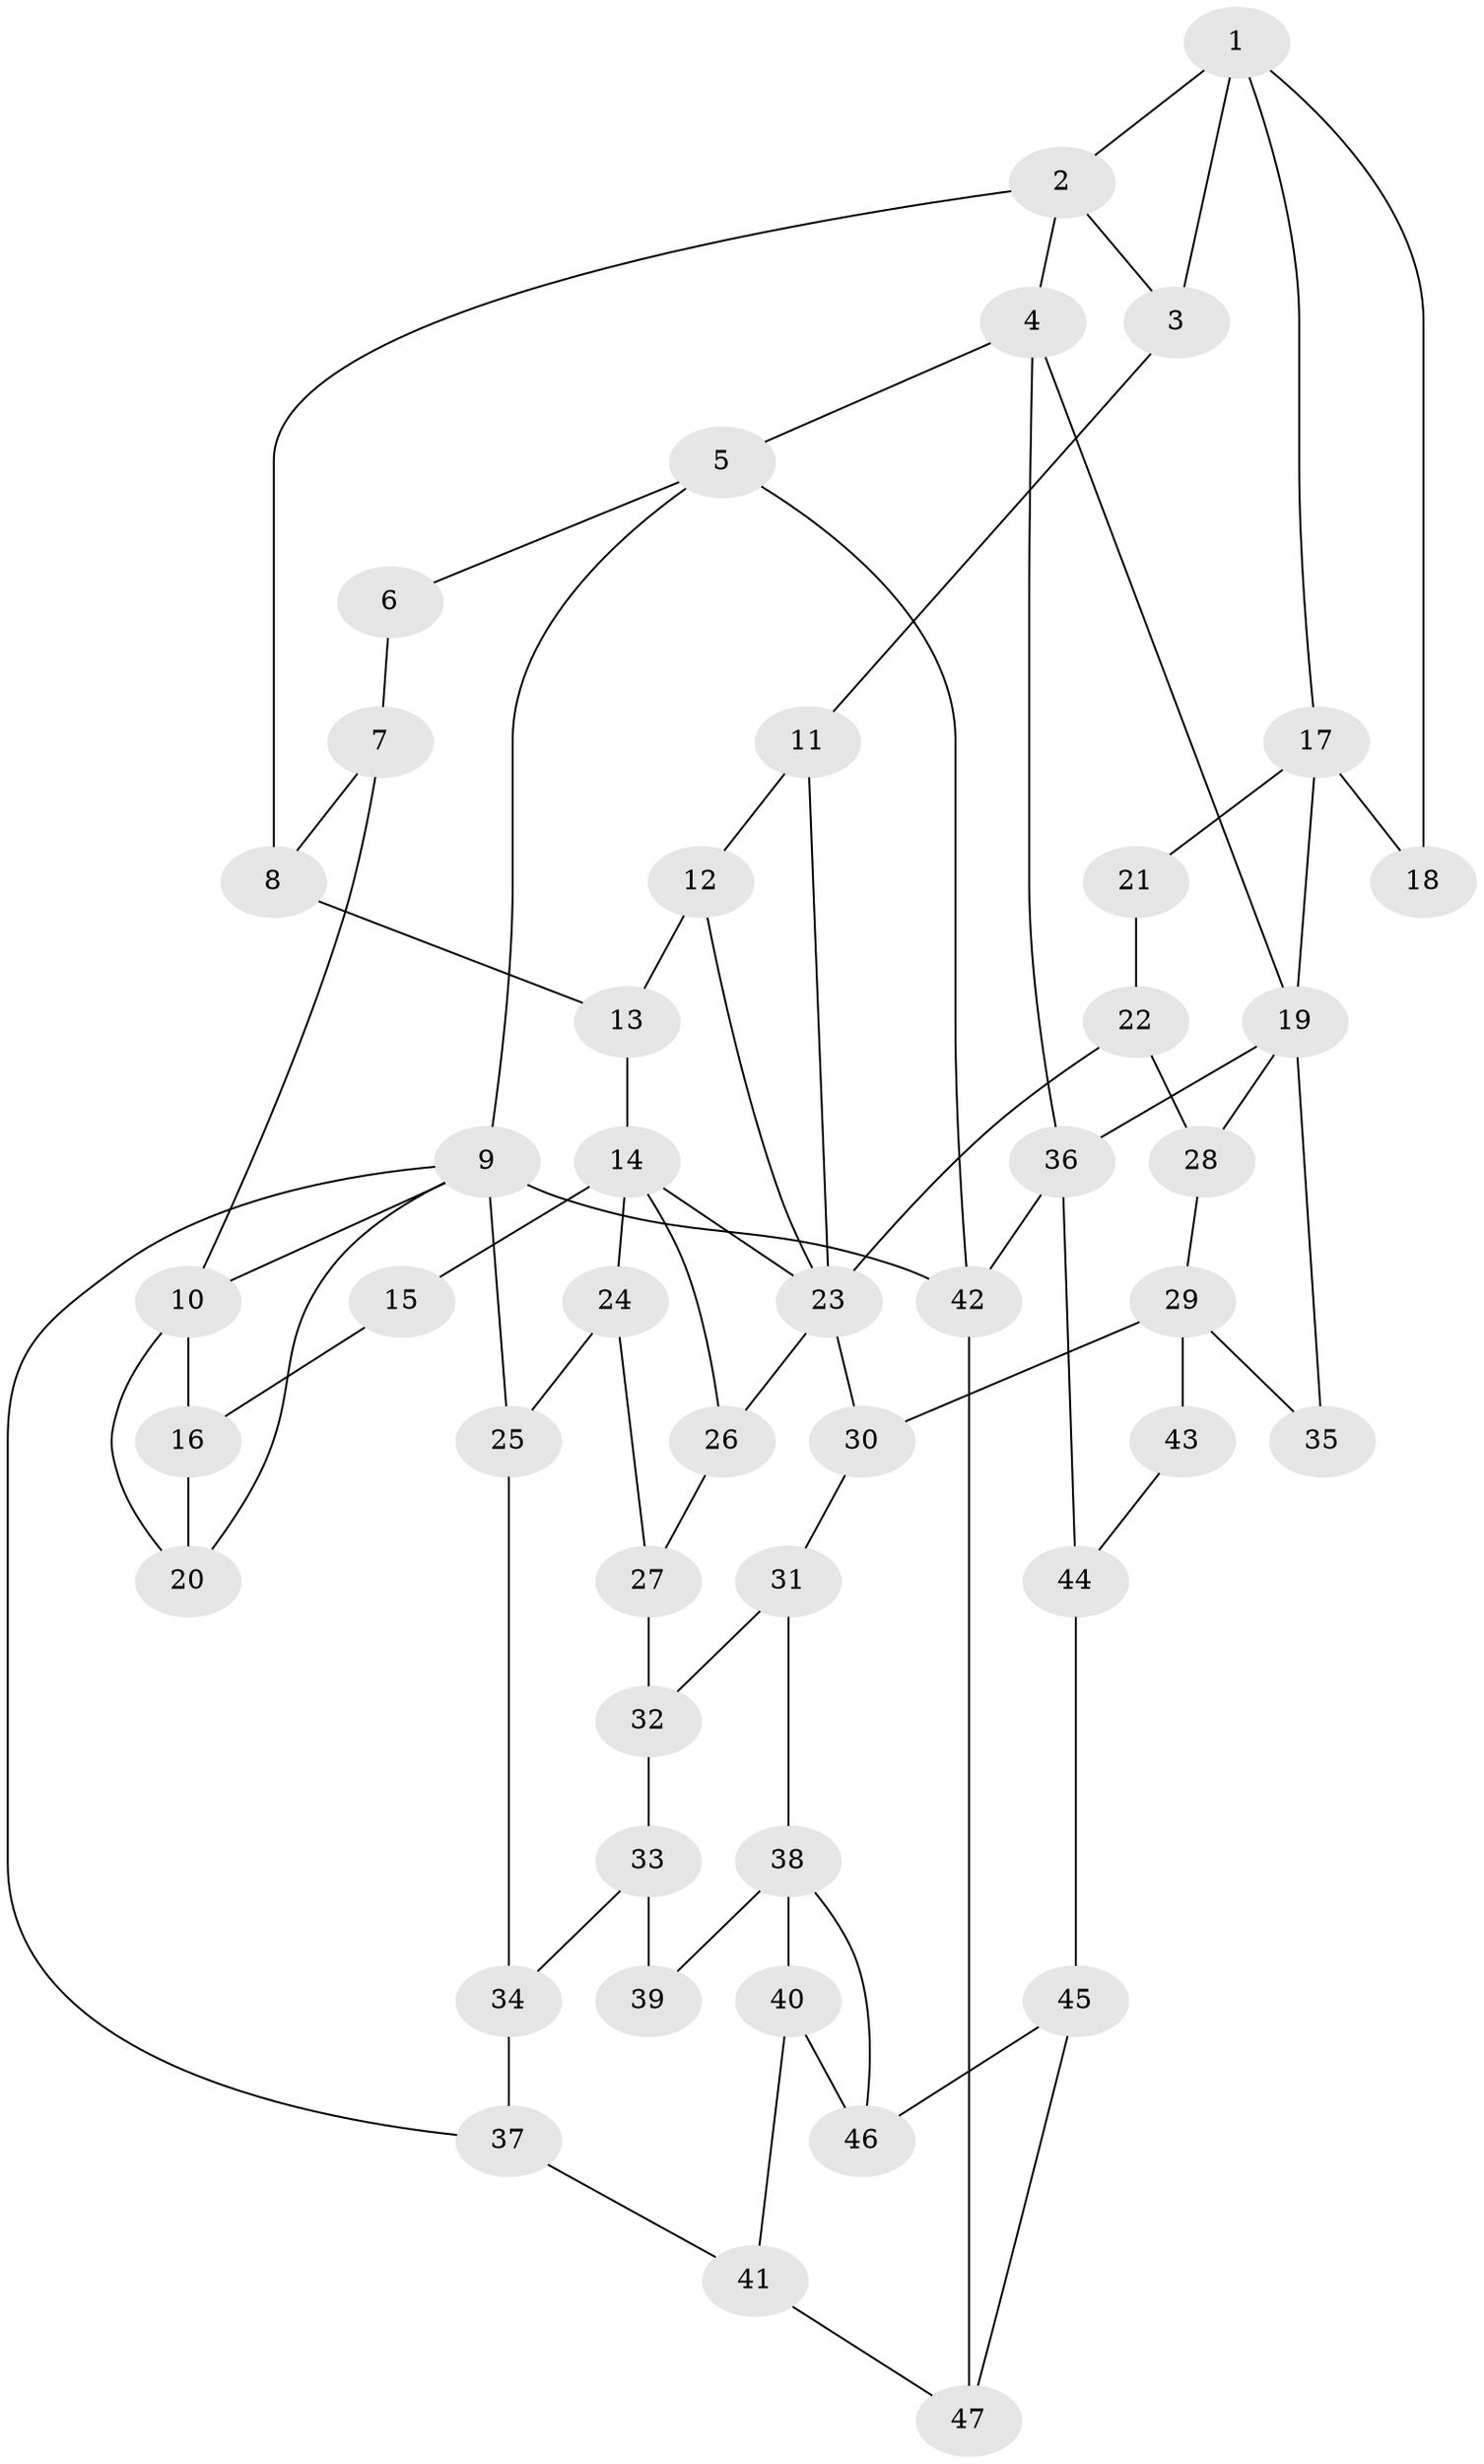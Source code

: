 // original degree distribution, {3: 0.038461538461538464, 4: 0.1794871794871795, 6: 0.1794871794871795, 5: 0.6025641025641025}
// Generated by graph-tools (version 1.1) at 2025/54/03/04/25 22:54:10]
// undirected, 47 vertices, 77 edges
graph export_dot {
  node [color=gray90,style=filled];
  1;
  2;
  3;
  4;
  5;
  6;
  7;
  8;
  9;
  10;
  11;
  12;
  13;
  14;
  15;
  16;
  17;
  18;
  19;
  20;
  21;
  22;
  23;
  24;
  25;
  26;
  27;
  28;
  29;
  30;
  31;
  32;
  33;
  34;
  35;
  36;
  37;
  38;
  39;
  40;
  41;
  42;
  43;
  44;
  45;
  46;
  47;
  1 -- 2 [weight=1.0];
  1 -- 3 [weight=1.0];
  1 -- 17 [weight=1.0];
  1 -- 18 [weight=1.0];
  2 -- 3 [weight=1.0];
  2 -- 4 [weight=1.0];
  2 -- 8 [weight=1.0];
  3 -- 11 [weight=1.0];
  4 -- 5 [weight=1.0];
  4 -- 19 [weight=1.0];
  4 -- 36 [weight=1.0];
  5 -- 6 [weight=1.0];
  5 -- 9 [weight=1.0];
  5 -- 42 [weight=1.0];
  6 -- 7 [weight=1.0];
  7 -- 8 [weight=1.0];
  7 -- 10 [weight=1.0];
  8 -- 13 [weight=1.0];
  9 -- 10 [weight=1.0];
  9 -- 20 [weight=1.0];
  9 -- 25 [weight=1.0];
  9 -- 37 [weight=1.0];
  9 -- 42 [weight=1.0];
  10 -- 16 [weight=1.0];
  10 -- 20 [weight=1.0];
  11 -- 12 [weight=1.0];
  11 -- 23 [weight=1.0];
  12 -- 13 [weight=1.0];
  12 -- 23 [weight=1.0];
  13 -- 14 [weight=1.0];
  14 -- 15 [weight=2.0];
  14 -- 23 [weight=1.0];
  14 -- 24 [weight=1.0];
  14 -- 26 [weight=1.0];
  15 -- 16 [weight=1.0];
  16 -- 20 [weight=1.0];
  17 -- 18 [weight=2.0];
  17 -- 19 [weight=1.0];
  17 -- 21 [weight=2.0];
  19 -- 28 [weight=1.0];
  19 -- 35 [weight=2.0];
  19 -- 36 [weight=1.0];
  21 -- 22 [weight=1.0];
  22 -- 23 [weight=1.0];
  22 -- 28 [weight=1.0];
  23 -- 26 [weight=1.0];
  23 -- 30 [weight=1.0];
  24 -- 25 [weight=1.0];
  24 -- 27 [weight=1.0];
  25 -- 34 [weight=1.0];
  26 -- 27 [weight=1.0];
  27 -- 32 [weight=1.0];
  28 -- 29 [weight=1.0];
  29 -- 30 [weight=2.0];
  29 -- 35 [weight=1.0];
  29 -- 43 [weight=2.0];
  30 -- 31 [weight=2.0];
  31 -- 32 [weight=1.0];
  31 -- 38 [weight=2.0];
  32 -- 33 [weight=1.0];
  33 -- 34 [weight=1.0];
  33 -- 39 [weight=1.0];
  34 -- 37 [weight=1.0];
  36 -- 42 [weight=1.0];
  36 -- 44 [weight=1.0];
  37 -- 41 [weight=1.0];
  38 -- 39 [weight=2.0];
  38 -- 40 [weight=1.0];
  38 -- 46 [weight=1.0];
  40 -- 41 [weight=1.0];
  40 -- 46 [weight=1.0];
  41 -- 47 [weight=1.0];
  42 -- 47 [weight=1.0];
  43 -- 44 [weight=1.0];
  44 -- 45 [weight=1.0];
  45 -- 46 [weight=1.0];
  45 -- 47 [weight=1.0];
}
